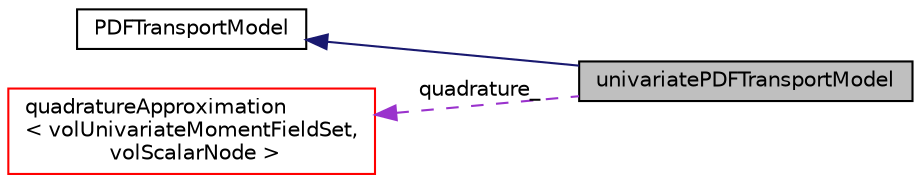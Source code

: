 digraph "univariatePDFTransportModel"
{
  bgcolor="transparent";
  edge [fontname="Helvetica",fontsize="10",labelfontname="Helvetica",labelfontsize="10"];
  node [fontname="Helvetica",fontsize="10",shape=record];
  rankdir="LR";
  Node1 [label="univariatePDFTransportModel",height=0.2,width=0.4,color="black", fillcolor="grey75", style="filled", fontcolor="black"];
  Node2 -> Node1 [dir="back",color="midnightblue",fontsize="10",style="solid",fontname="Helvetica"];
  Node2 [label="PDFTransportModel",height=0.2,width=0.4,color="black",URL="$a00165.html",tooltip="Abstract class for the run-time selection of the PDF transport model. "];
  Node3 -> Node1 [dir="back",color="darkorchid3",fontsize="10",style="dashed",label=" quadrature_" ,fontname="Helvetica"];
  Node3 [label="quadratureApproximation\l\< volUnivariateMomentFieldSet,\l volScalarNode \>",height=0.2,width=0.4,color="red",URL="$a00180.html"];
}
